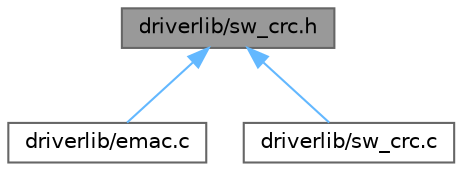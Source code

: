 digraph "driverlib/sw_crc.h"
{
 // LATEX_PDF_SIZE
  bgcolor="transparent";
  edge [fontname=Helvetica,fontsize=10,labelfontname=Helvetica,labelfontsize=10];
  node [fontname=Helvetica,fontsize=10,shape=box,height=0.2,width=0.4];
  Node1 [label="driverlib/sw_crc.h",height=0.2,width=0.4,color="gray40", fillcolor="grey60", style="filled", fontcolor="black",tooltip=" "];
  Node1 -> Node2 [dir="back",color="steelblue1",style="solid"];
  Node2 [label="driverlib/emac.c",height=0.2,width=0.4,color="grey40", fillcolor="white", style="filled",URL="$emac_8c.html",tooltip=" "];
  Node1 -> Node3 [dir="back",color="steelblue1",style="solid"];
  Node3 [label="driverlib/sw_crc.c",height=0.2,width=0.4,color="grey40", fillcolor="white", style="filled",URL="$sw__crc_8c.html",tooltip=" "];
}
